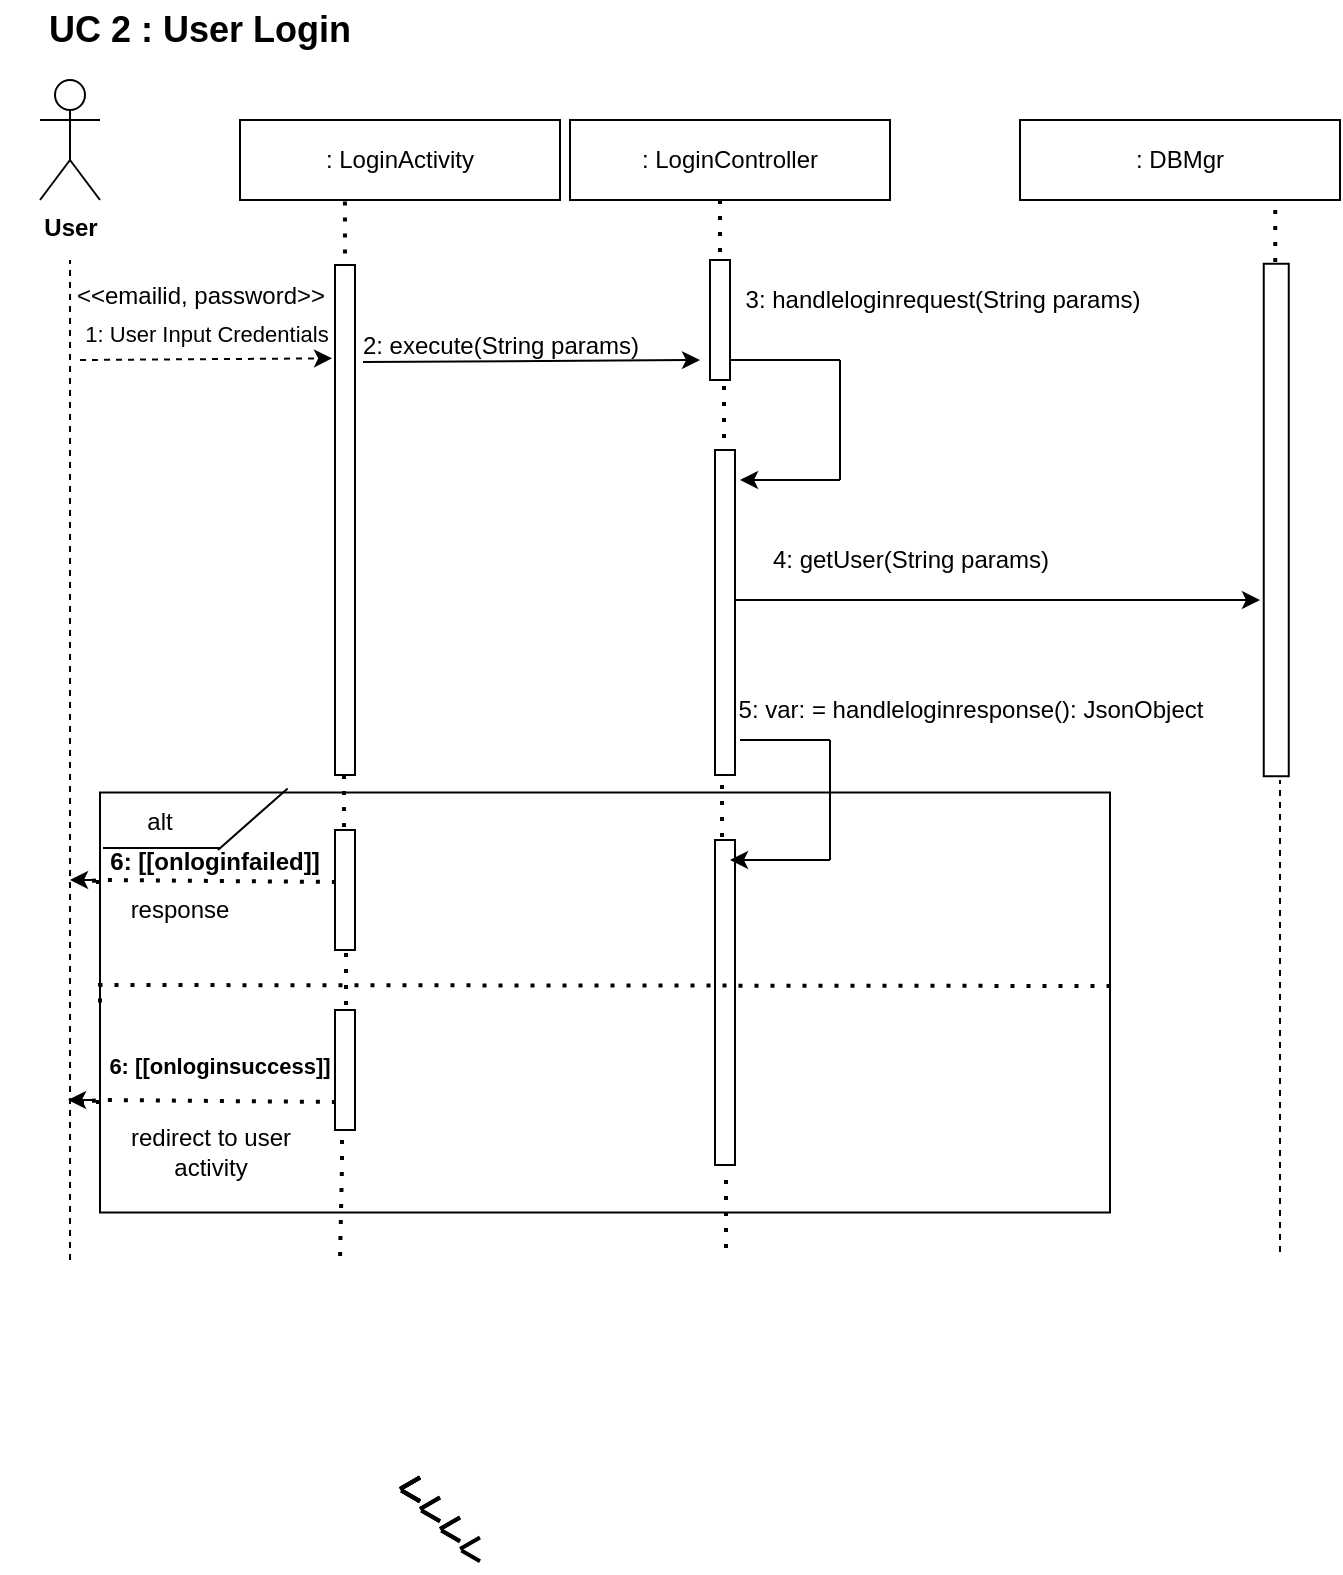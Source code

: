 <mxfile version="21.3.2" type="github">
  <diagram name="Page-1" id="2YBvvXClWsGukQMizWep">
    <mxGraphModel dx="1562" dy="810" grid="0" gridSize="10" guides="1" tooltips="1" connect="1" arrows="1" fold="1" page="1" pageScale="1" pageWidth="850" pageHeight="1100" math="0" shadow="0">
      <root>
        <mxCell id="0" />
        <mxCell id="1" parent="0" />
        <mxCell id="rCG4LXFcEG3NSTMpKyJU-47" value="" style="rounded=0;whiteSpace=wrap;html=1;" vertex="1" parent="1">
          <mxGeometry x="110" y="406.25" width="505" height="210" as="geometry" />
        </mxCell>
        <mxCell id="rCG4LXFcEG3NSTMpKyJU-5" value="" style="endArrow=none;dashed=1;html=1;rounded=0;" edge="1" parent="1">
          <mxGeometry width="50" height="50" relative="1" as="geometry">
            <mxPoint x="95" y="640" as="sourcePoint" />
            <mxPoint x="95" y="140" as="targetPoint" />
          </mxGeometry>
        </mxCell>
        <mxCell id="rCG4LXFcEG3NSTMpKyJU-1" value="&lt;b&gt;User&lt;/b&gt;" style="shape=umlActor;verticalLabelPosition=bottom;verticalAlign=top;html=1;outlineConnect=0;" vertex="1" parent="1">
          <mxGeometry x="80" y="50" width="30" height="60" as="geometry" />
        </mxCell>
        <mxCell id="rCG4LXFcEG3NSTMpKyJU-6" value=": LoginActivity" style="rounded=0;whiteSpace=wrap;html=1;" vertex="1" parent="1">
          <mxGeometry x="180" y="70" width="160" height="40" as="geometry" />
        </mxCell>
        <mxCell id="rCG4LXFcEG3NSTMpKyJU-7" value=": LoginController" style="rounded=0;whiteSpace=wrap;html=1;" vertex="1" parent="1">
          <mxGeometry x="345" y="70" width="160" height="40" as="geometry" />
        </mxCell>
        <mxCell id="rCG4LXFcEG3NSTMpKyJU-8" value=": DBMgr" style="rounded=0;whiteSpace=wrap;html=1;" vertex="1" parent="1">
          <mxGeometry x="570" y="70" width="160" height="40" as="geometry" />
        </mxCell>
        <mxCell id="rCG4LXFcEG3NSTMpKyJU-9" value="" style="rounded=0;whiteSpace=wrap;html=1;rotation=90;" vertex="1" parent="1">
          <mxGeometry x="105" y="265" width="255" height="10" as="geometry" />
        </mxCell>
        <mxCell id="rCG4LXFcEG3NSTMpKyJU-10" value="" style="rounded=0;whiteSpace=wrap;html=1;rotation=90;" vertex="1" parent="1">
          <mxGeometry x="341.25" y="311.25" width="162.5" height="10" as="geometry" />
        </mxCell>
        <mxCell id="rCG4LXFcEG3NSTMpKyJU-11" value="" style="rounded=0;whiteSpace=wrap;html=1;rotation=90;" vertex="1" parent="1">
          <mxGeometry x="390" y="165" width="60" height="10" as="geometry" />
        </mxCell>
        <mxCell id="rCG4LXFcEG3NSTMpKyJU-12" value="" style="rounded=0;whiteSpace=wrap;html=1;rotation=90;" vertex="1" parent="1">
          <mxGeometry x="570" y="263.75" width="256.25" height="12.5" as="geometry" />
        </mxCell>
        <mxCell id="rCG4LXFcEG3NSTMpKyJU-14" value="" style="endArrow=classic;html=1;rounded=0;entryX=0.183;entryY=1.15;entryDx=0;entryDy=0;entryPerimeter=0;dashed=1;" edge="1" parent="1" target="rCG4LXFcEG3NSTMpKyJU-9">
          <mxGeometry width="50" height="50" relative="1" as="geometry">
            <mxPoint x="100" y="190" as="sourcePoint" />
            <mxPoint x="170" y="190" as="targetPoint" />
          </mxGeometry>
        </mxCell>
        <mxCell id="rCG4LXFcEG3NSTMpKyJU-15" value="" style="endArrow=classic;html=1;rounded=0;" edge="1" parent="1">
          <mxGeometry width="50" height="50" relative="1" as="geometry">
            <mxPoint x="241.5" y="191" as="sourcePoint" />
            <mxPoint x="410" y="190" as="targetPoint" />
          </mxGeometry>
        </mxCell>
        <mxCell id="rCG4LXFcEG3NSTMpKyJU-18" value="" style="endArrow=none;html=1;rounded=0;" edge="1" parent="1">
          <mxGeometry width="50" height="50" relative="1" as="geometry">
            <mxPoint x="425" y="190" as="sourcePoint" />
            <mxPoint x="480" y="190" as="targetPoint" />
          </mxGeometry>
        </mxCell>
        <mxCell id="rCG4LXFcEG3NSTMpKyJU-19" value="" style="endArrow=none;html=1;rounded=0;" edge="1" parent="1">
          <mxGeometry width="50" height="50" relative="1" as="geometry">
            <mxPoint x="480" y="190" as="sourcePoint" />
            <mxPoint x="480" y="250" as="targetPoint" />
          </mxGeometry>
        </mxCell>
        <mxCell id="rCG4LXFcEG3NSTMpKyJU-20" value="" style="endArrow=classic;html=1;rounded=0;" edge="1" parent="1">
          <mxGeometry width="50" height="50" relative="1" as="geometry">
            <mxPoint x="480" y="250" as="sourcePoint" />
            <mxPoint x="430" y="250" as="targetPoint" />
          </mxGeometry>
        </mxCell>
        <mxCell id="rCG4LXFcEG3NSTMpKyJU-21" value="" style="endArrow=classic;html=1;rounded=0;" edge="1" parent="1">
          <mxGeometry width="50" height="50" relative="1" as="geometry">
            <mxPoint x="427.5" y="310" as="sourcePoint" />
            <mxPoint x="690" y="310" as="targetPoint" />
          </mxGeometry>
        </mxCell>
        <mxCell id="rCG4LXFcEG3NSTMpKyJU-25" value="" style="endArrow=none;dashed=1;html=1;dashPattern=1 3;strokeWidth=2;rounded=0;exitX=0.328;exitY=1.02;exitDx=0;exitDy=0;exitPerimeter=0;entryX=0;entryY=0.5;entryDx=0;entryDy=0;" edge="1" parent="1" source="rCG4LXFcEG3NSTMpKyJU-6" target="rCG4LXFcEG3NSTMpKyJU-9">
          <mxGeometry width="50" height="50" relative="1" as="geometry">
            <mxPoint x="260" y="160" as="sourcePoint" />
            <mxPoint x="260" y="180.711" as="targetPoint" />
          </mxGeometry>
        </mxCell>
        <mxCell id="rCG4LXFcEG3NSTMpKyJU-26" value="" style="endArrow=none;dashed=1;html=1;dashPattern=1 3;strokeWidth=2;rounded=0;entryX=0;entryY=0.5;entryDx=0;entryDy=0;" edge="1" parent="1" target="rCG4LXFcEG3NSTMpKyJU-11">
          <mxGeometry width="50" height="50" relative="1" as="geometry">
            <mxPoint x="420" y="110" as="sourcePoint" />
            <mxPoint x="243" y="153" as="targetPoint" />
          </mxGeometry>
        </mxCell>
        <mxCell id="rCG4LXFcEG3NSTMpKyJU-28" value="" style="endArrow=none;dashed=1;html=1;dashPattern=1 3;strokeWidth=2;rounded=0;entryX=0;entryY=0.5;entryDx=0;entryDy=0;" edge="1" parent="1">
          <mxGeometry width="50" height="50" relative="1" as="geometry">
            <mxPoint x="697.63" y="115" as="sourcePoint" />
            <mxPoint x="697.63" y="145" as="targetPoint" />
          </mxGeometry>
        </mxCell>
        <mxCell id="rCG4LXFcEG3NSTMpKyJU-29" value="" style="endArrow=none;dashed=1;html=1;dashPattern=1 3;strokeWidth=2;rounded=0;entryX=0;entryY=0.5;entryDx=0;entryDy=0;" edge="1" parent="1">
          <mxGeometry width="50" height="50" relative="1" as="geometry">
            <mxPoint x="422" y="203" as="sourcePoint" />
            <mxPoint x="422" y="233" as="targetPoint" />
          </mxGeometry>
        </mxCell>
        <mxCell id="rCG4LXFcEG3NSTMpKyJU-30" value="&amp;lt;&amp;lt;emailid, password&amp;gt;&amp;gt;" style="text;html=1;align=center;verticalAlign=middle;resizable=0;points=[];autosize=1;strokeColor=none;fillColor=none;" vertex="1" parent="1">
          <mxGeometry x="85" y="143" width="150" height="30" as="geometry" />
        </mxCell>
        <mxCell id="rCG4LXFcEG3NSTMpKyJU-31" value="2: execute(String params)" style="text;html=1;align=center;verticalAlign=middle;resizable=0;points=[];autosize=1;strokeColor=none;fillColor=none;" vertex="1" parent="1">
          <mxGeometry x="232" y="170" width="156" height="26" as="geometry" />
        </mxCell>
        <mxCell id="rCG4LXFcEG3NSTMpKyJU-32" value="3: handleloginrequest(String params)" style="text;html=1;align=center;verticalAlign=middle;resizable=0;points=[];autosize=1;strokeColor=none;fillColor=none;" vertex="1" parent="1">
          <mxGeometry x="423" y="147" width="215" height="26" as="geometry" />
        </mxCell>
        <mxCell id="rCG4LXFcEG3NSTMpKyJU-33" value="4: getUser(String params)" style="text;html=1;align=center;verticalAlign=middle;resizable=0;points=[];autosize=1;strokeColor=none;fillColor=none;" vertex="1" parent="1">
          <mxGeometry x="437" y="277" width="156" height="26" as="geometry" />
        </mxCell>
        <mxCell id="rCG4LXFcEG3NSTMpKyJU-34" value="" style="rounded=0;whiteSpace=wrap;html=1;rotation=90;" vertex="1" parent="1">
          <mxGeometry x="341.25" y="506.25" width="162.5" height="10" as="geometry" />
        </mxCell>
        <mxCell id="rCG4LXFcEG3NSTMpKyJU-36" value="" style="rounded=0;whiteSpace=wrap;html=1;rotation=90;" vertex="1" parent="1">
          <mxGeometry x="202.5" y="450" width="60" height="10" as="geometry" />
        </mxCell>
        <mxCell id="rCG4LXFcEG3NSTMpKyJU-37" value="" style="rounded=0;whiteSpace=wrap;html=1;rotation=90;" vertex="1" parent="1">
          <mxGeometry x="202.5" y="540" width="60" height="10" as="geometry" />
        </mxCell>
        <mxCell id="rCG4LXFcEG3NSTMpKyJU-43" value="" style="endArrow=none;dashed=1;html=1;dashPattern=1 3;strokeWidth=2;rounded=0;exitX=1;exitY=0.75;exitDx=0;exitDy=0;entryX=0;entryY=0.75;entryDx=0;entryDy=0;" edge="1" parent="1">
          <mxGeometry width="50" height="50" relative="1" as="geometry">
            <mxPoint x="232" y="397.5" as="sourcePoint" />
            <mxPoint x="232" y="425" as="targetPoint" />
            <Array as="points">
              <mxPoint x="232" y="410" />
            </Array>
          </mxGeometry>
        </mxCell>
        <mxCell id="rCG4LXFcEG3NSTMpKyJU-44" value="" style="endArrow=none;dashed=1;html=1;dashPattern=1 3;strokeWidth=2;rounded=0;exitX=1;exitY=0.75;exitDx=0;exitDy=0;entryX=0;entryY=0.75;entryDx=0;entryDy=0;" edge="1" parent="1">
          <mxGeometry width="50" height="50" relative="1" as="geometry">
            <mxPoint x="233" y="486.5" as="sourcePoint" />
            <mxPoint x="233" y="514" as="targetPoint" />
            <Array as="points">
              <mxPoint x="233" y="499" />
            </Array>
          </mxGeometry>
        </mxCell>
        <mxCell id="rCG4LXFcEG3NSTMpKyJU-45" value="" style="endArrow=none;dashed=1;html=1;dashPattern=1 3;strokeWidth=2;rounded=0;exitX=1;exitY=0.75;exitDx=0;exitDy=0;entryX=0;entryY=0.75;entryDx=0;entryDy=0;" edge="1" parent="1">
          <mxGeometry width="50" height="50" relative="1" as="geometry">
            <mxPoint x="421" y="402.5" as="sourcePoint" />
            <mxPoint x="421" y="430" as="targetPoint" />
            <Array as="points">
              <mxPoint x="421" y="415" />
            </Array>
          </mxGeometry>
        </mxCell>
        <mxCell id="rCG4LXFcEG3NSTMpKyJU-46" value="" style="endArrow=none;dashed=1;html=1;dashPattern=1 3;strokeWidth=2;rounded=0;" edge="1" parent="1">
          <mxGeometry width="50" height="50" relative="1" as="geometry">
            <mxPoint x="423" y="600" as="sourcePoint" />
            <mxPoint x="423" y="640" as="targetPoint" />
            <Array as="points">
              <mxPoint x="423" y="612.5" />
            </Array>
          </mxGeometry>
        </mxCell>
        <mxCell id="rCG4LXFcEG3NSTMpKyJU-49" value="" style="endArrow=none;html=1;rounded=0;" edge="1" parent="1">
          <mxGeometry width="50" height="50" relative="1" as="geometry">
            <mxPoint x="430" y="380" as="sourcePoint" />
            <mxPoint x="475" y="380" as="targetPoint" />
          </mxGeometry>
        </mxCell>
        <mxCell id="rCG4LXFcEG3NSTMpKyJU-50" value="" style="endArrow=none;html=1;rounded=0;" edge="1" parent="1">
          <mxGeometry width="50" height="50" relative="1" as="geometry">
            <mxPoint x="475" y="380" as="sourcePoint" />
            <mxPoint x="475" y="440" as="targetPoint" />
          </mxGeometry>
        </mxCell>
        <mxCell id="rCG4LXFcEG3NSTMpKyJU-51" value="" style="endArrow=classic;html=1;rounded=0;" edge="1" parent="1">
          <mxGeometry width="50" height="50" relative="1" as="geometry">
            <mxPoint x="475" y="440" as="sourcePoint" />
            <mxPoint x="425" y="440" as="targetPoint" />
          </mxGeometry>
        </mxCell>
        <mxCell id="rCG4LXFcEG3NSTMpKyJU-52" value="5: var: = handleloginresponse(): JsonObject" style="text;html=1;align=center;verticalAlign=middle;resizable=0;points=[];autosize=1;strokeColor=none;fillColor=none;" vertex="1" parent="1">
          <mxGeometry x="420" y="352" width="250" height="26" as="geometry" />
        </mxCell>
        <mxCell id="rCG4LXFcEG3NSTMpKyJU-53" value="" style="endArrow=none;dashed=1;html=1;rounded=0;" edge="1" parent="1">
          <mxGeometry width="50" height="50" relative="1" as="geometry">
            <mxPoint x="700" y="636" as="sourcePoint" />
            <mxPoint x="700" y="400" as="targetPoint" />
          </mxGeometry>
        </mxCell>
        <mxCell id="rCG4LXFcEG3NSTMpKyJU-54" value="" style="endArrow=none;dashed=1;html=1;dashPattern=1 3;strokeWidth=2;rounded=0;" edge="1" parent="1">
          <mxGeometry width="50" height="50" relative="1" as="geometry">
            <mxPoint x="231" y="580" as="sourcePoint" />
            <mxPoint x="230" y="640" as="targetPoint" />
            <Array as="points">
              <mxPoint x="231" y="592.5" />
            </Array>
          </mxGeometry>
        </mxCell>
        <mxCell id="rCG4LXFcEG3NSTMpKyJU-55" value="" style="endArrow=none;dashed=1;html=1;dashPattern=1 3;strokeWidth=2;rounded=0;exitX=0;exitY=0.5;exitDx=0;exitDy=0;" edge="1" parent="1" source="rCG4LXFcEG3NSTMpKyJU-47">
          <mxGeometry width="50" height="50" relative="1" as="geometry">
            <mxPoint x="130" y="510" as="sourcePoint" />
            <mxPoint x="620" y="503" as="targetPoint" />
            <Array as="points">
              <mxPoint x="110" y="502.5" />
            </Array>
          </mxGeometry>
        </mxCell>
        <mxCell id="rCG4LXFcEG3NSTMpKyJU-56" value="" style="endArrow=none;dashed=1;html=1;dashPattern=1 3;strokeWidth=2;rounded=0;" edge="1" parent="1">
          <mxGeometry width="50" height="50" relative="1" as="geometry">
            <mxPoint x="110" y="451" as="sourcePoint" />
            <mxPoint x="230" y="451" as="targetPoint" />
            <Array as="points">
              <mxPoint x="100" y="451" />
              <mxPoint x="110" y="450" />
            </Array>
          </mxGeometry>
        </mxCell>
        <mxCell id="rCG4LXFcEG3NSTMpKyJU-57" value="" style="endArrow=none;dashed=1;html=1;dashPattern=1 3;strokeWidth=2;rounded=0;" edge="1" parent="1">
          <mxGeometry width="50" height="50" relative="1" as="geometry">
            <mxPoint x="110" y="561" as="sourcePoint" />
            <mxPoint x="230" y="561" as="targetPoint" />
            <Array as="points">
              <mxPoint x="100" y="561" />
              <mxPoint x="110" y="560" />
            </Array>
          </mxGeometry>
        </mxCell>
        <mxCell id="rCG4LXFcEG3NSTMpKyJU-65" value="" style="group" vertex="1" connectable="0" parent="1">
          <mxGeometry x="257.548" y="744.432" width="14.954" height="20.548" as="geometry" />
        </mxCell>
        <mxCell id="rCG4LXFcEG3NSTMpKyJU-59" value="" style="line;strokeWidth=2;html=1;rotation=-30;" vertex="1" parent="rCG4LXFcEG3NSTMpKyJU-65">
          <mxGeometry x="1.732" y="2.198" width="11.47" height="10" as="geometry" />
        </mxCell>
        <mxCell id="rCG4LXFcEG3NSTMpKyJU-60" value="" style="line;strokeWidth=2;html=1;rotation=30;" vertex="1" parent="rCG4LXFcEG3NSTMpKyJU-65">
          <mxGeometry x="2.452" y="8.538" width="10.72" height="10" as="geometry" />
        </mxCell>
        <mxCell id="rCG4LXFcEG3NSTMpKyJU-67" value="" style="group" vertex="1" connectable="0" parent="1">
          <mxGeometry x="257.548" y="744.432" width="14.954" height="20.548" as="geometry" />
        </mxCell>
        <mxCell id="rCG4LXFcEG3NSTMpKyJU-68" value="" style="line;strokeWidth=2;html=1;rotation=-30;" vertex="1" parent="rCG4LXFcEG3NSTMpKyJU-67">
          <mxGeometry x="1.732" y="2.198" width="11.47" height="10" as="geometry" />
        </mxCell>
        <mxCell id="rCG4LXFcEG3NSTMpKyJU-69" value="" style="line;strokeWidth=2;html=1;rotation=30;" vertex="1" parent="rCG4LXFcEG3NSTMpKyJU-67">
          <mxGeometry x="2.452" y="8.538" width="10.72" height="10" as="geometry" />
        </mxCell>
        <mxCell id="rCG4LXFcEG3NSTMpKyJU-75" value="" style="group" vertex="1" connectable="0" parent="1">
          <mxGeometry x="257.548" y="744.432" width="14.954" height="20.548" as="geometry" />
        </mxCell>
        <mxCell id="rCG4LXFcEG3NSTMpKyJU-76" value="" style="line;strokeWidth=2;html=1;rotation=-30;" vertex="1" parent="rCG4LXFcEG3NSTMpKyJU-75">
          <mxGeometry x="1.732" y="2.198" width="11.47" height="10" as="geometry" />
        </mxCell>
        <mxCell id="rCG4LXFcEG3NSTMpKyJU-77" value="" style="line;strokeWidth=2;html=1;rotation=30;" vertex="1" parent="rCG4LXFcEG3NSTMpKyJU-75">
          <mxGeometry x="2.452" y="8.538" width="10.72" height="10" as="geometry" />
        </mxCell>
        <mxCell id="rCG4LXFcEG3NSTMpKyJU-78" value="" style="group" vertex="1" connectable="0" parent="1">
          <mxGeometry x="257.548" y="744.432" width="14.954" height="20.548" as="geometry" />
        </mxCell>
        <mxCell id="rCG4LXFcEG3NSTMpKyJU-79" value="" style="line;strokeWidth=2;html=1;rotation=-30;" vertex="1" parent="rCG4LXFcEG3NSTMpKyJU-78">
          <mxGeometry x="1.732" y="2.198" width="11.47" height="10" as="geometry" />
        </mxCell>
        <mxCell id="rCG4LXFcEG3NSTMpKyJU-80" value="" style="line;strokeWidth=2;html=1;rotation=30;" vertex="1" parent="rCG4LXFcEG3NSTMpKyJU-78">
          <mxGeometry x="2.452" y="8.538" width="10.72" height="10" as="geometry" />
        </mxCell>
        <mxCell id="rCG4LXFcEG3NSTMpKyJU-81" value="" style="group" vertex="1" connectable="0" parent="1">
          <mxGeometry x="267.548" y="754.432" width="14.954" height="20.548" as="geometry" />
        </mxCell>
        <mxCell id="rCG4LXFcEG3NSTMpKyJU-82" value="" style="line;strokeWidth=2;html=1;rotation=-30;" vertex="1" parent="rCG4LXFcEG3NSTMpKyJU-81">
          <mxGeometry x="1.732" y="2.198" width="11.47" height="10" as="geometry" />
        </mxCell>
        <mxCell id="rCG4LXFcEG3NSTMpKyJU-83" value="" style="line;strokeWidth=2;html=1;rotation=30;" vertex="1" parent="rCG4LXFcEG3NSTMpKyJU-81">
          <mxGeometry x="2.452" y="8.538" width="10.72" height="10" as="geometry" />
        </mxCell>
        <mxCell id="rCG4LXFcEG3NSTMpKyJU-84" value="" style="group" vertex="1" connectable="0" parent="1">
          <mxGeometry x="267.548" y="754.432" width="14.954" height="20.548" as="geometry" />
        </mxCell>
        <mxCell id="rCG4LXFcEG3NSTMpKyJU-85" value="" style="line;strokeWidth=2;html=1;rotation=-30;" vertex="1" parent="rCG4LXFcEG3NSTMpKyJU-84">
          <mxGeometry x="1.732" y="2.198" width="11.47" height="10" as="geometry" />
        </mxCell>
        <mxCell id="rCG4LXFcEG3NSTMpKyJU-86" value="" style="line;strokeWidth=2;html=1;rotation=30;" vertex="1" parent="rCG4LXFcEG3NSTMpKyJU-84">
          <mxGeometry x="2.452" y="8.538" width="10.72" height="10" as="geometry" />
        </mxCell>
        <mxCell id="rCG4LXFcEG3NSTMpKyJU-87" value="" style="group" vertex="1" connectable="0" parent="1">
          <mxGeometry x="277.548" y="764.432" width="14.954" height="20.548" as="geometry" />
        </mxCell>
        <mxCell id="rCG4LXFcEG3NSTMpKyJU-88" value="" style="line;strokeWidth=2;html=1;rotation=-30;" vertex="1" parent="rCG4LXFcEG3NSTMpKyJU-87">
          <mxGeometry x="1.732" y="2.198" width="11.47" height="10" as="geometry" />
        </mxCell>
        <mxCell id="rCG4LXFcEG3NSTMpKyJU-89" value="" style="line;strokeWidth=2;html=1;rotation=30;" vertex="1" parent="rCG4LXFcEG3NSTMpKyJU-87">
          <mxGeometry x="2.452" y="8.538" width="10.72" height="10" as="geometry" />
        </mxCell>
        <mxCell id="rCG4LXFcEG3NSTMpKyJU-90" value="" style="group" vertex="1" connectable="0" parent="1">
          <mxGeometry x="277.548" y="764.432" width="14.954" height="20.548" as="geometry" />
        </mxCell>
        <mxCell id="rCG4LXFcEG3NSTMpKyJU-91" value="" style="line;strokeWidth=2;html=1;rotation=-30;" vertex="1" parent="rCG4LXFcEG3NSTMpKyJU-90">
          <mxGeometry x="1.732" y="2.198" width="11.47" height="10" as="geometry" />
        </mxCell>
        <mxCell id="rCG4LXFcEG3NSTMpKyJU-92" value="" style="line;strokeWidth=2;html=1;rotation=30;" vertex="1" parent="rCG4LXFcEG3NSTMpKyJU-90">
          <mxGeometry x="2.452" y="8.538" width="10.72" height="10" as="geometry" />
        </mxCell>
        <mxCell id="rCG4LXFcEG3NSTMpKyJU-93" value="" style="group" vertex="1" connectable="0" parent="1">
          <mxGeometry x="287.548" y="774.432" width="14.954" height="20.548" as="geometry" />
        </mxCell>
        <mxCell id="rCG4LXFcEG3NSTMpKyJU-94" value="" style="line;strokeWidth=2;html=1;rotation=-30;" vertex="1" parent="rCG4LXFcEG3NSTMpKyJU-93">
          <mxGeometry x="1.732" y="2.198" width="11.47" height="10" as="geometry" />
        </mxCell>
        <mxCell id="rCG4LXFcEG3NSTMpKyJU-95" value="" style="line;strokeWidth=2;html=1;rotation=30;" vertex="1" parent="rCG4LXFcEG3NSTMpKyJU-93">
          <mxGeometry x="2.452" y="8.538" width="10.72" height="10" as="geometry" />
        </mxCell>
        <mxCell id="rCG4LXFcEG3NSTMpKyJU-110" value="" style="endArrow=none;html=1;rounded=0;entryX=0.003;entryY=0.132;entryDx=0;entryDy=0;entryPerimeter=0;" edge="1" parent="1" target="rCG4LXFcEG3NSTMpKyJU-47">
          <mxGeometry width="50" height="50" relative="1" as="geometry">
            <mxPoint x="170" y="434" as="sourcePoint" />
            <mxPoint x="450" y="390" as="targetPoint" />
            <Array as="points" />
          </mxGeometry>
        </mxCell>
        <mxCell id="rCG4LXFcEG3NSTMpKyJU-111" value="" style="endArrow=none;html=1;rounded=0;exitX=0.168;exitY=0.014;exitDx=0;exitDy=0;exitPerimeter=0;" edge="1" parent="1">
          <mxGeometry width="50" height="50" relative="1" as="geometry">
            <mxPoint x="203.84" y="404.19" as="sourcePoint" />
            <mxPoint x="169" y="435" as="targetPoint" />
            <Array as="points" />
          </mxGeometry>
        </mxCell>
        <mxCell id="rCG4LXFcEG3NSTMpKyJU-113" value="alt" style="text;html=1;strokeColor=none;fillColor=none;align=center;verticalAlign=middle;whiteSpace=wrap;rounded=0;" vertex="1" parent="1">
          <mxGeometry x="110" y="406.25" width="60" height="30" as="geometry" />
        </mxCell>
        <mxCell id="rCG4LXFcEG3NSTMpKyJU-114" value="6: [[onloginfailed]]" style="text;html=1;strokeColor=none;fillColor=none;align=center;verticalAlign=middle;whiteSpace=wrap;rounded=0;fontStyle=1" vertex="1" parent="1">
          <mxGeometry x="95" y="426" width="145" height="30" as="geometry" />
        </mxCell>
        <mxCell id="rCG4LXFcEG3NSTMpKyJU-115" value="response" style="text;html=1;strokeColor=none;fillColor=none;align=center;verticalAlign=middle;whiteSpace=wrap;rounded=0;" vertex="1" parent="1">
          <mxGeometry x="120" y="450" width="60" height="30" as="geometry" />
        </mxCell>
        <mxCell id="rCG4LXFcEG3NSTMpKyJU-116" value="6: [[onloginsuccess]]" style="text;html=1;strokeColor=none;fillColor=none;align=center;verticalAlign=middle;whiteSpace=wrap;rounded=0;fontStyle=1;fontSize=11;" vertex="1" parent="1">
          <mxGeometry x="104" y="528" width="132" height="30" as="geometry" />
        </mxCell>
        <mxCell id="rCG4LXFcEG3NSTMpKyJU-117" value="redirect to user activity" style="text;html=1;strokeColor=none;fillColor=none;align=center;verticalAlign=middle;whiteSpace=wrap;rounded=0;" vertex="1" parent="1">
          <mxGeometry x="112.5" y="570.55" width="105" height="30" as="geometry" />
        </mxCell>
        <mxCell id="rCG4LXFcEG3NSTMpKyJU-118" value="UC 2 : User Login" style="text;html=1;strokeColor=none;fillColor=none;align=center;verticalAlign=middle;whiteSpace=wrap;rounded=0;fontStyle=1;fontSize=18;" vertex="1" parent="1">
          <mxGeometry x="60" y="10" width="200" height="30" as="geometry" />
        </mxCell>
        <mxCell id="rCG4LXFcEG3NSTMpKyJU-119" value="1: User Input Credentials" style="text;html=1;align=center;verticalAlign=middle;resizable=0;points=[];autosize=1;strokeColor=none;fillColor=none;fontSize=11;" vertex="1" parent="1">
          <mxGeometry x="93" y="164" width="140" height="25" as="geometry" />
        </mxCell>
        <mxCell id="rCG4LXFcEG3NSTMpKyJU-120" value="" style="endArrow=classic;html=1;rounded=0;" edge="1" parent="1">
          <mxGeometry width="50" height="50" relative="1" as="geometry">
            <mxPoint x="108" y="450" as="sourcePoint" />
            <mxPoint x="95" y="450" as="targetPoint" />
          </mxGeometry>
        </mxCell>
        <mxCell id="rCG4LXFcEG3NSTMpKyJU-122" value="" style="endArrow=classic;html=1;rounded=0;" edge="1" parent="1">
          <mxGeometry width="50" height="50" relative="1" as="geometry">
            <mxPoint x="107" y="560" as="sourcePoint" />
            <mxPoint x="94" y="560" as="targetPoint" />
          </mxGeometry>
        </mxCell>
      </root>
    </mxGraphModel>
  </diagram>
</mxfile>
